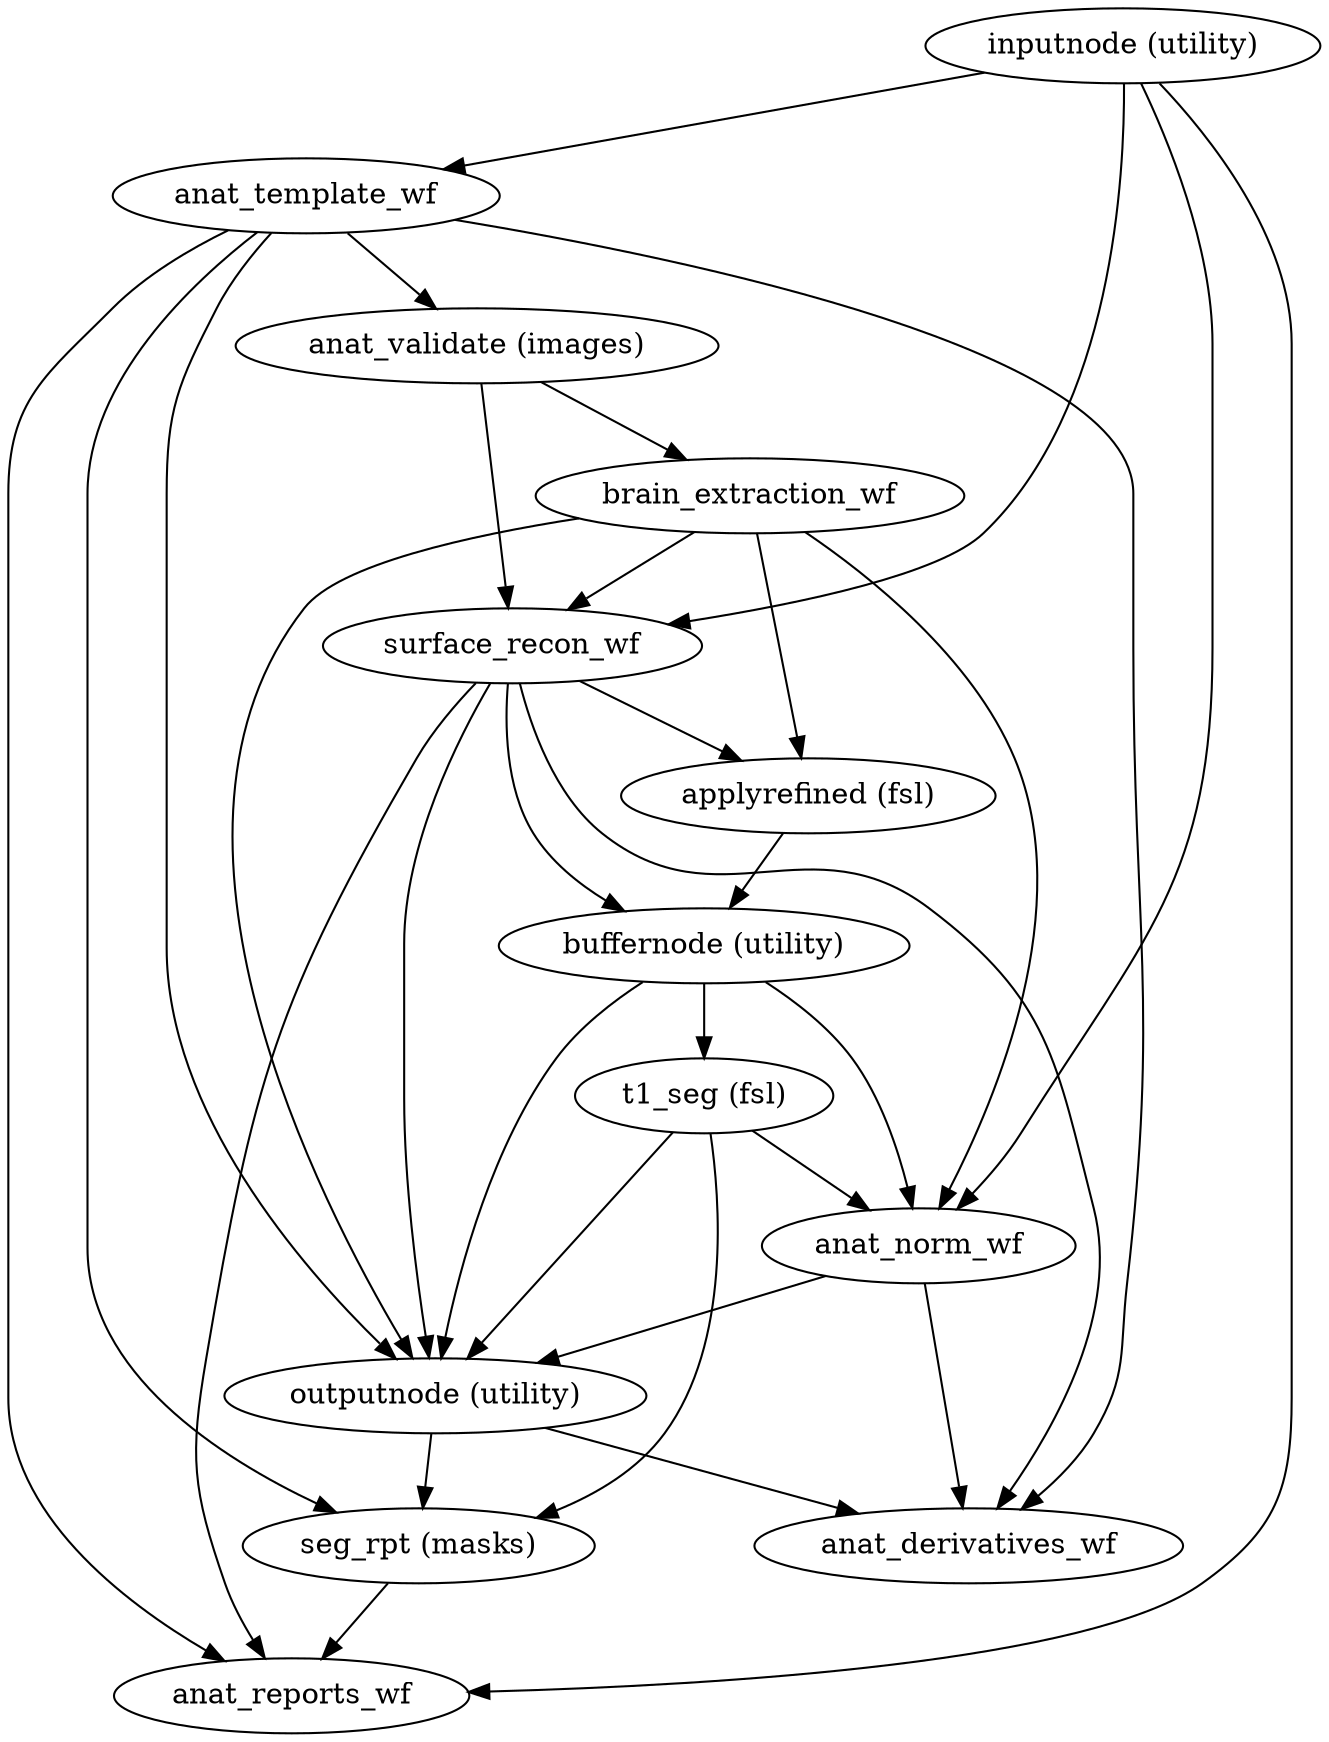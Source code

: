 strict digraph  {
"inputnode (utility)";
anat_template_wf;
surface_recon_wf;
anat_norm_wf;
anat_reports_wf;
"anat_validate (images)";
"outputnode (utility)";
"seg_rpt (masks)";
anat_derivatives_wf;
brain_extraction_wf;
"applyrefined (fsl)";
"buffernode (utility)";
"t1_seg (fsl)";
"inputnode (utility)" -> anat_template_wf;
"inputnode (utility)" -> surface_recon_wf;
"inputnode (utility)" -> anat_norm_wf;
"inputnode (utility)" -> anat_reports_wf;
anat_template_wf -> "anat_validate (images)";
anat_template_wf -> "outputnode (utility)";
anat_template_wf -> anat_reports_wf;
anat_template_wf -> "seg_rpt (masks)";
anat_template_wf -> anat_derivatives_wf;
surface_recon_wf -> "applyrefined (fsl)";
surface_recon_wf -> "outputnode (utility)";
surface_recon_wf -> "buffernode (utility)";
surface_recon_wf -> anat_reports_wf;
surface_recon_wf -> anat_derivatives_wf;
anat_norm_wf -> "outputnode (utility)";
anat_norm_wf -> anat_derivatives_wf;
"anat_validate (images)" -> brain_extraction_wf;
"anat_validate (images)" -> surface_recon_wf;
"outputnode (utility)" -> "seg_rpt (masks)";
"outputnode (utility)" -> anat_derivatives_wf;
"seg_rpt (masks)" -> anat_reports_wf;
brain_extraction_wf -> "outputnode (utility)";
brain_extraction_wf -> surface_recon_wf;
brain_extraction_wf -> "applyrefined (fsl)";
brain_extraction_wf -> anat_norm_wf;
"applyrefined (fsl)" -> "buffernode (utility)";
"buffernode (utility)" -> "outputnode (utility)";
"buffernode (utility)" -> "t1_seg (fsl)";
"buffernode (utility)" -> anat_norm_wf;
"t1_seg (fsl)" -> "outputnode (utility)";
"t1_seg (fsl)" -> anat_norm_wf;
"t1_seg (fsl)" -> "seg_rpt (masks)";
}
